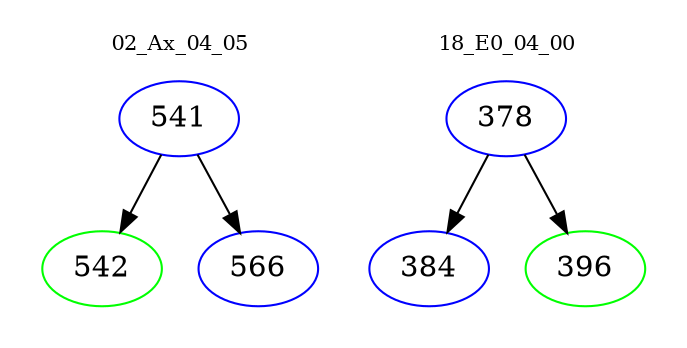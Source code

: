 digraph{
subgraph cluster_0 {
color = white
label = "02_Ax_04_05";
fontsize=10;
T0_541 [label="541", color="blue"]
T0_541 -> T0_542 [color="black"]
T0_542 [label="542", color="green"]
T0_541 -> T0_566 [color="black"]
T0_566 [label="566", color="blue"]
}
subgraph cluster_1 {
color = white
label = "18_E0_04_00";
fontsize=10;
T1_378 [label="378", color="blue"]
T1_378 -> T1_384 [color="black"]
T1_384 [label="384", color="blue"]
T1_378 -> T1_396 [color="black"]
T1_396 [label="396", color="green"]
}
}
